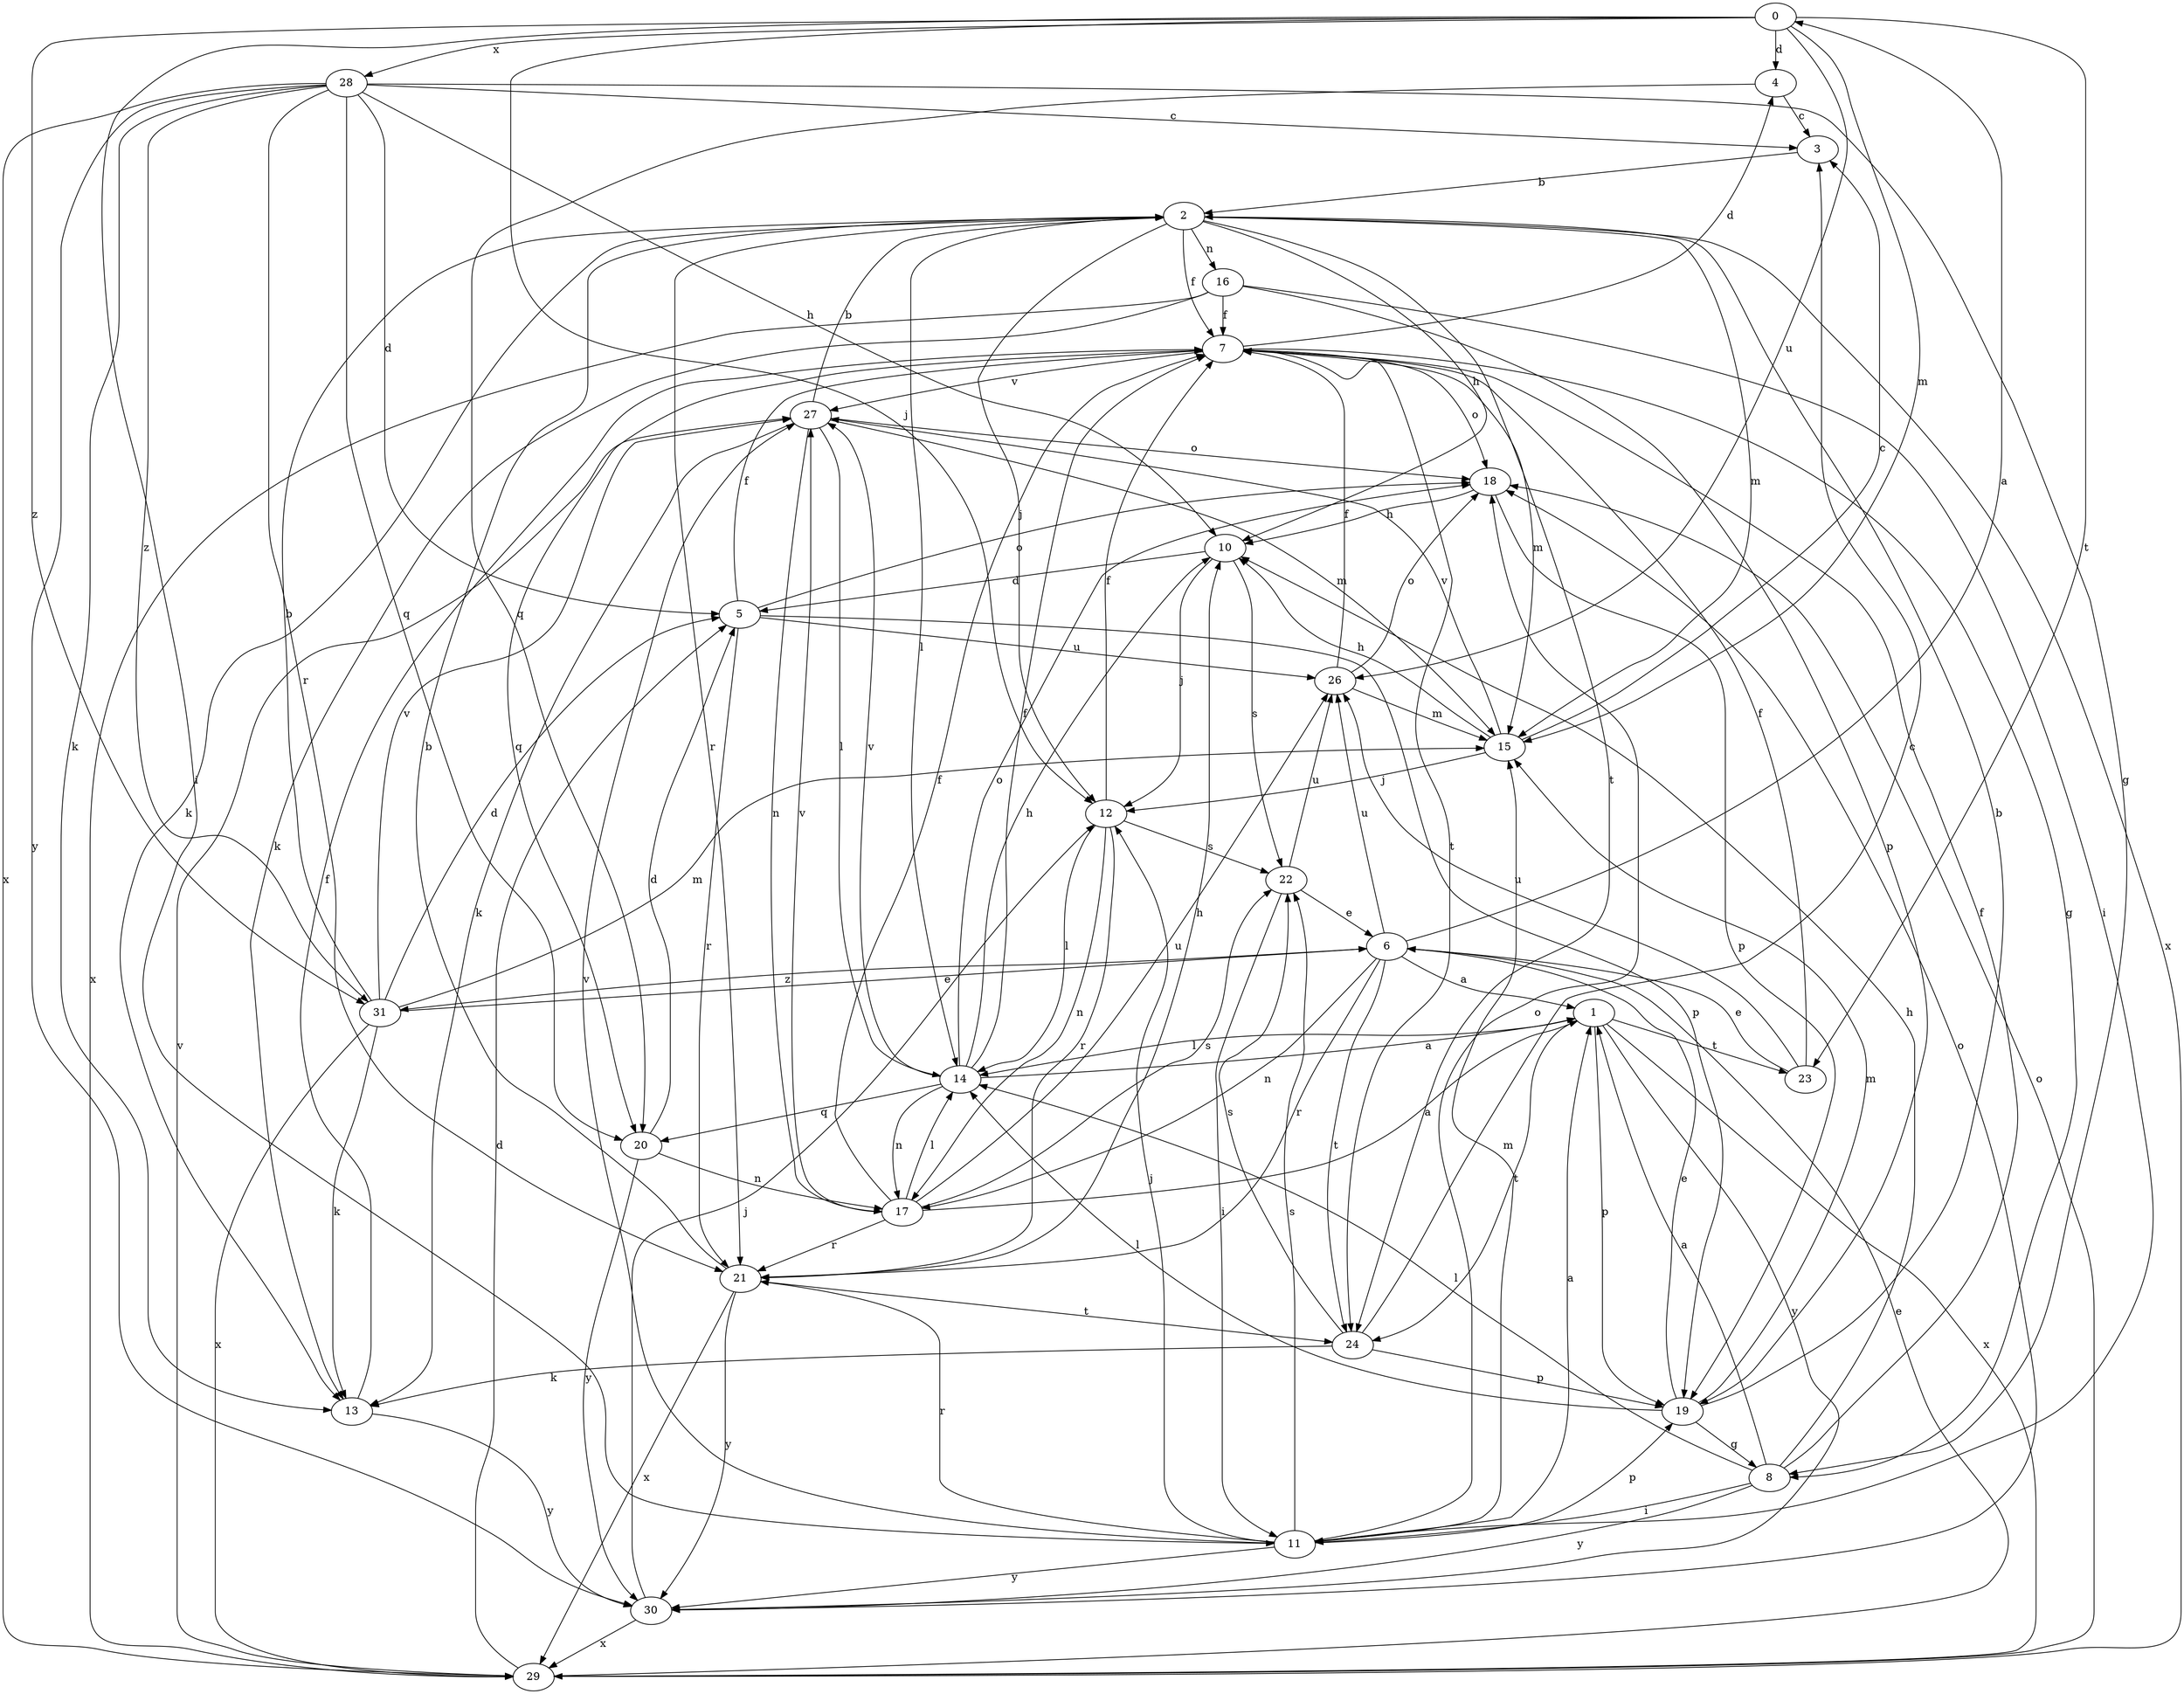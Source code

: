 strict digraph  {
0;
1;
2;
3;
4;
5;
6;
7;
8;
10;
11;
12;
13;
14;
15;
16;
17;
18;
19;
20;
21;
22;
23;
24;
26;
27;
28;
29;
30;
31;
0 -> 4  [label=d];
0 -> 11  [label=i];
0 -> 12  [label=j];
0 -> 15  [label=m];
0 -> 23  [label=t];
0 -> 26  [label=u];
0 -> 28  [label=x];
0 -> 31  [label=z];
1 -> 14  [label=l];
1 -> 19  [label=p];
1 -> 23  [label=t];
1 -> 24  [label=t];
1 -> 29  [label=x];
1 -> 30  [label=y];
2 -> 7  [label=f];
2 -> 10  [label=h];
2 -> 12  [label=j];
2 -> 13  [label=k];
2 -> 14  [label=l];
2 -> 15  [label=m];
2 -> 16  [label=n];
2 -> 21  [label=r];
2 -> 24  [label=t];
2 -> 29  [label=x];
3 -> 2  [label=b];
4 -> 3  [label=c];
4 -> 20  [label=q];
5 -> 7  [label=f];
5 -> 18  [label=o];
5 -> 19  [label=p];
5 -> 21  [label=r];
5 -> 26  [label=u];
6 -> 0  [label=a];
6 -> 1  [label=a];
6 -> 17  [label=n];
6 -> 21  [label=r];
6 -> 24  [label=t];
6 -> 26  [label=u];
6 -> 31  [label=z];
7 -> 4  [label=d];
7 -> 8  [label=g];
7 -> 15  [label=m];
7 -> 18  [label=o];
7 -> 20  [label=q];
7 -> 24  [label=t];
7 -> 27  [label=v];
8 -> 1  [label=a];
8 -> 7  [label=f];
8 -> 10  [label=h];
8 -> 11  [label=i];
8 -> 14  [label=l];
8 -> 30  [label=y];
10 -> 5  [label=d];
10 -> 12  [label=j];
10 -> 22  [label=s];
11 -> 1  [label=a];
11 -> 12  [label=j];
11 -> 15  [label=m];
11 -> 18  [label=o];
11 -> 19  [label=p];
11 -> 21  [label=r];
11 -> 22  [label=s];
11 -> 27  [label=v];
11 -> 30  [label=y];
12 -> 7  [label=f];
12 -> 14  [label=l];
12 -> 17  [label=n];
12 -> 21  [label=r];
12 -> 22  [label=s];
13 -> 7  [label=f];
13 -> 30  [label=y];
14 -> 1  [label=a];
14 -> 7  [label=f];
14 -> 10  [label=h];
14 -> 17  [label=n];
14 -> 18  [label=o];
14 -> 20  [label=q];
14 -> 27  [label=v];
15 -> 3  [label=c];
15 -> 10  [label=h];
15 -> 12  [label=j];
15 -> 27  [label=v];
16 -> 7  [label=f];
16 -> 11  [label=i];
16 -> 13  [label=k];
16 -> 19  [label=p];
16 -> 29  [label=x];
17 -> 1  [label=a];
17 -> 7  [label=f];
17 -> 14  [label=l];
17 -> 21  [label=r];
17 -> 22  [label=s];
17 -> 26  [label=u];
17 -> 27  [label=v];
18 -> 10  [label=h];
18 -> 19  [label=p];
19 -> 2  [label=b];
19 -> 6  [label=e];
19 -> 8  [label=g];
19 -> 14  [label=l];
19 -> 15  [label=m];
20 -> 5  [label=d];
20 -> 17  [label=n];
20 -> 30  [label=y];
21 -> 2  [label=b];
21 -> 10  [label=h];
21 -> 24  [label=t];
21 -> 29  [label=x];
21 -> 30  [label=y];
22 -> 6  [label=e];
22 -> 11  [label=i];
22 -> 26  [label=u];
23 -> 6  [label=e];
23 -> 7  [label=f];
23 -> 26  [label=u];
24 -> 3  [label=c];
24 -> 13  [label=k];
24 -> 19  [label=p];
24 -> 22  [label=s];
26 -> 7  [label=f];
26 -> 15  [label=m];
26 -> 18  [label=o];
27 -> 2  [label=b];
27 -> 13  [label=k];
27 -> 14  [label=l];
27 -> 15  [label=m];
27 -> 17  [label=n];
27 -> 18  [label=o];
28 -> 3  [label=c];
28 -> 5  [label=d];
28 -> 8  [label=g];
28 -> 10  [label=h];
28 -> 13  [label=k];
28 -> 20  [label=q];
28 -> 21  [label=r];
28 -> 29  [label=x];
28 -> 30  [label=y];
28 -> 31  [label=z];
29 -> 5  [label=d];
29 -> 6  [label=e];
29 -> 18  [label=o];
29 -> 27  [label=v];
30 -> 12  [label=j];
30 -> 18  [label=o];
30 -> 29  [label=x];
31 -> 2  [label=b];
31 -> 5  [label=d];
31 -> 6  [label=e];
31 -> 13  [label=k];
31 -> 15  [label=m];
31 -> 27  [label=v];
31 -> 29  [label=x];
}
